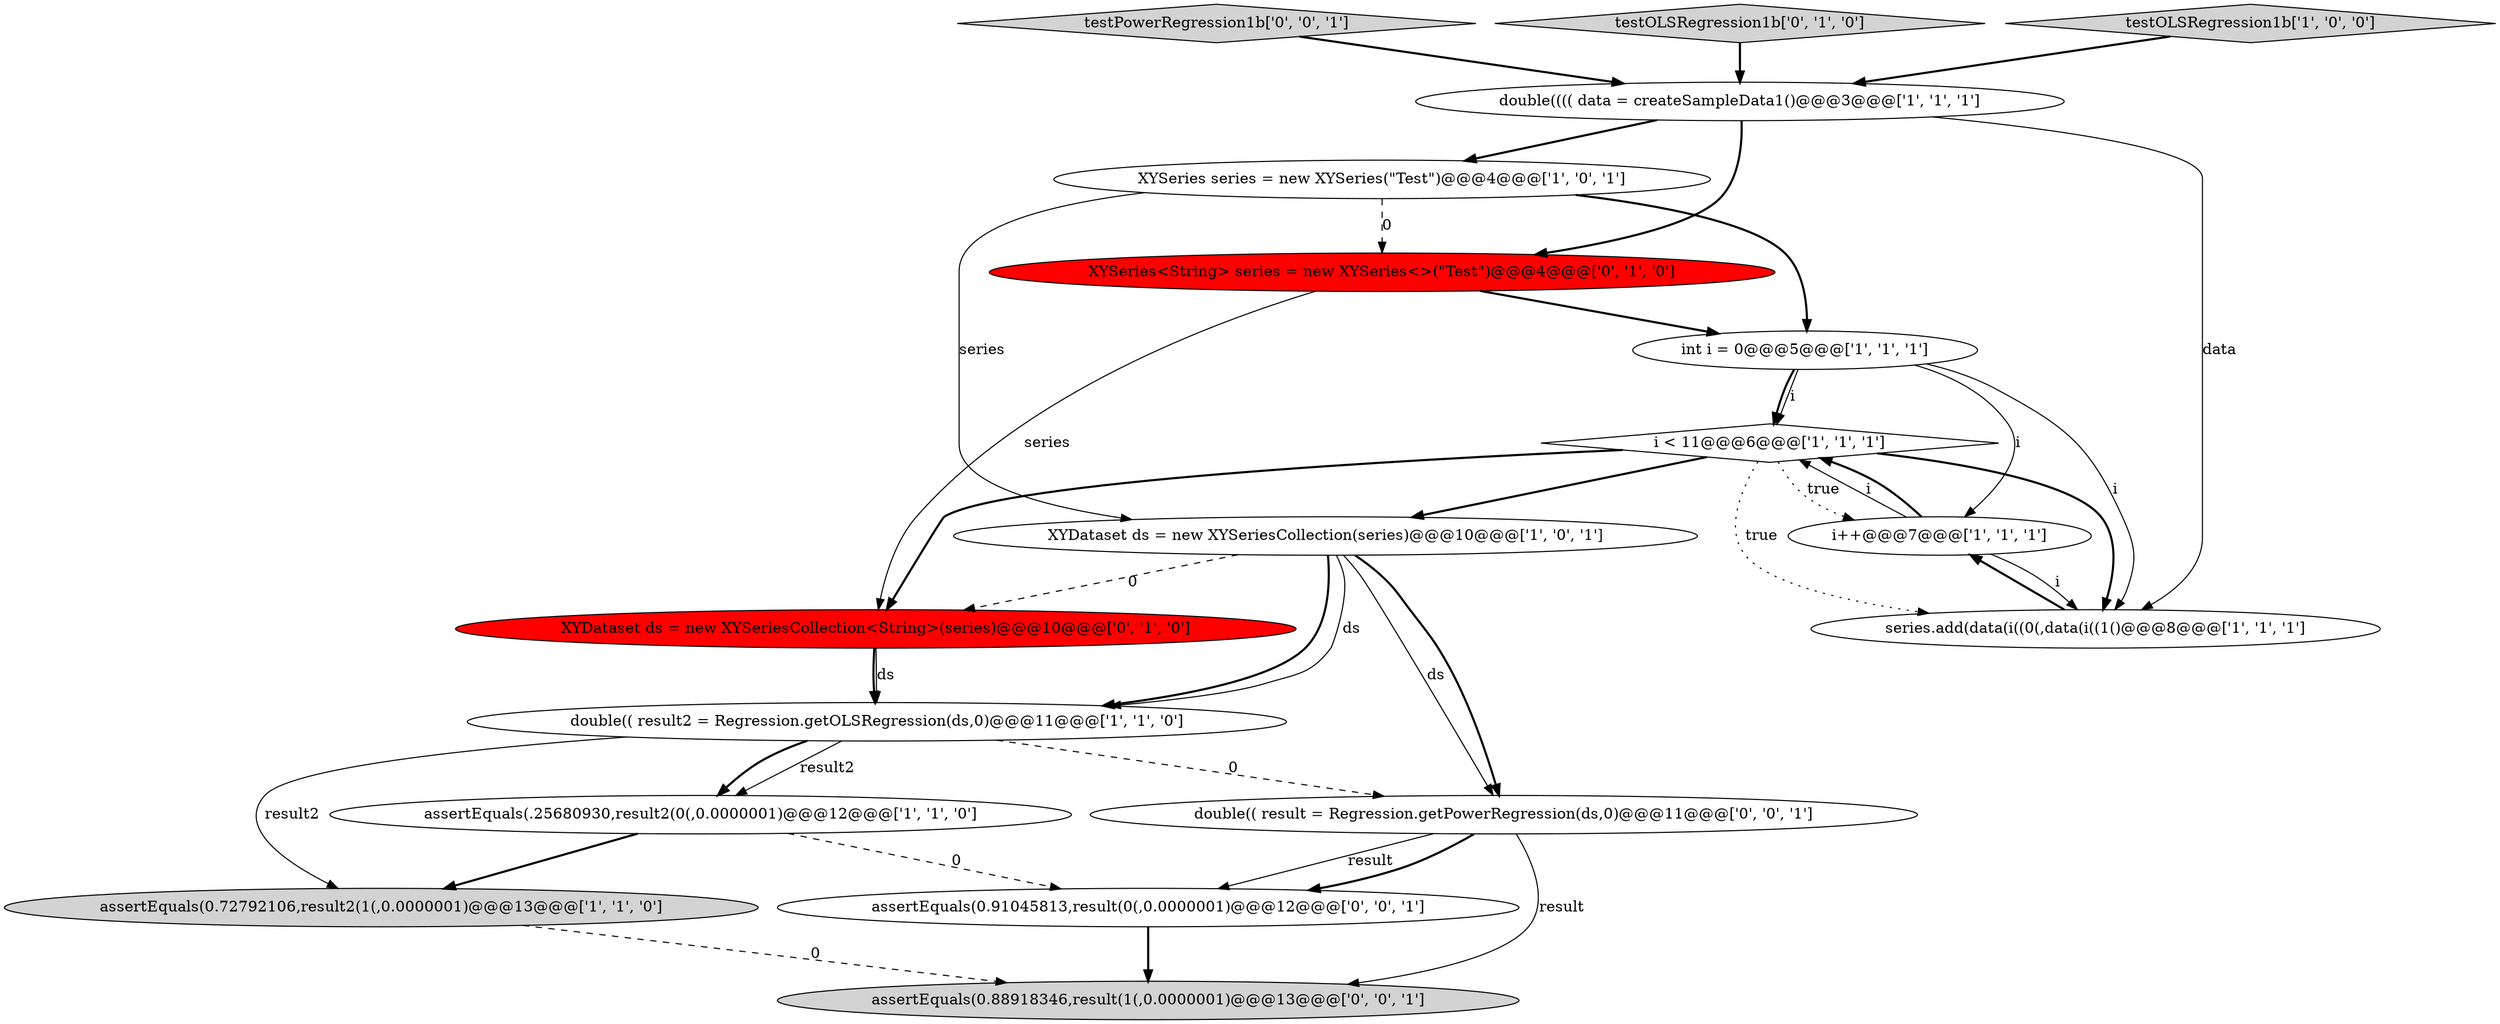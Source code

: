 digraph {
16 [style = filled, label = "testPowerRegression1b['0', '0', '1']", fillcolor = lightgray, shape = diamond image = "AAA0AAABBB3BBB"];
15 [style = filled, label = "assertEquals(0.91045813,result(0(,0.0000001)@@@12@@@['0', '0', '1']", fillcolor = white, shape = ellipse image = "AAA0AAABBB3BBB"];
2 [style = filled, label = "double(((( data = createSampleData1()@@@3@@@['1', '1', '1']", fillcolor = white, shape = ellipse image = "AAA0AAABBB1BBB"];
14 [style = filled, label = "assertEquals(0.88918346,result(1(,0.0000001)@@@13@@@['0', '0', '1']", fillcolor = lightgray, shape = ellipse image = "AAA0AAABBB3BBB"];
0 [style = filled, label = "i < 11@@@6@@@['1', '1', '1']", fillcolor = white, shape = diamond image = "AAA0AAABBB1BBB"];
3 [style = filled, label = "int i = 0@@@5@@@['1', '1', '1']", fillcolor = white, shape = ellipse image = "AAA0AAABBB1BBB"];
11 [style = filled, label = "XYSeries<String> series = new XYSeries<>(\"Test\")@@@4@@@['0', '1', '0']", fillcolor = red, shape = ellipse image = "AAA1AAABBB2BBB"];
12 [style = filled, label = "XYDataset ds = new XYSeriesCollection<String>(series)@@@10@@@['0', '1', '0']", fillcolor = red, shape = ellipse image = "AAA1AAABBB2BBB"];
7 [style = filled, label = "assertEquals(.25680930,result2(0(,0.0000001)@@@12@@@['1', '1', '0']", fillcolor = white, shape = ellipse image = "AAA0AAABBB1BBB"];
17 [style = filled, label = "double(( result = Regression.getPowerRegression(ds,0)@@@11@@@['0', '0', '1']", fillcolor = white, shape = ellipse image = "AAA0AAABBB3BBB"];
6 [style = filled, label = "XYSeries series = new XYSeries(\"Test\")@@@4@@@['1', '0', '1']", fillcolor = white, shape = ellipse image = "AAA0AAABBB1BBB"];
9 [style = filled, label = "double(( result2 = Regression.getOLSRegression(ds,0)@@@11@@@['1', '1', '0']", fillcolor = white, shape = ellipse image = "AAA0AAABBB1BBB"];
13 [style = filled, label = "testOLSRegression1b['0', '1', '0']", fillcolor = lightgray, shape = diamond image = "AAA0AAABBB2BBB"];
8 [style = filled, label = "i++@@@7@@@['1', '1', '1']", fillcolor = white, shape = ellipse image = "AAA0AAABBB1BBB"];
10 [style = filled, label = "testOLSRegression1b['1', '0', '0']", fillcolor = lightgray, shape = diamond image = "AAA0AAABBB1BBB"];
1 [style = filled, label = "series.add(data(i((0(,data(i((1()@@@8@@@['1', '1', '1']", fillcolor = white, shape = ellipse image = "AAA0AAABBB1BBB"];
4 [style = filled, label = "XYDataset ds = new XYSeriesCollection(series)@@@10@@@['1', '0', '1']", fillcolor = white, shape = ellipse image = "AAA0AAABBB1BBB"];
5 [style = filled, label = "assertEquals(0.72792106,result2(1(,0.0000001)@@@13@@@['1', '1', '0']", fillcolor = lightgray, shape = ellipse image = "AAA0AAABBB1BBB"];
4->17 [style = solid, label="ds"];
4->9 [style = bold, label=""];
6->3 [style = bold, label=""];
8->0 [style = solid, label="i"];
5->14 [style = dashed, label="0"];
1->8 [style = bold, label=""];
4->17 [style = bold, label=""];
15->14 [style = bold, label=""];
2->6 [style = bold, label=""];
3->8 [style = solid, label="i"];
0->12 [style = bold, label=""];
6->11 [style = dashed, label="0"];
3->1 [style = solid, label="i"];
16->2 [style = bold, label=""];
9->7 [style = bold, label=""];
12->9 [style = bold, label=""];
3->0 [style = bold, label=""];
4->12 [style = dashed, label="0"];
3->0 [style = solid, label="i"];
8->0 [style = bold, label=""];
0->8 [style = dotted, label="true"];
7->5 [style = bold, label=""];
4->9 [style = solid, label="ds"];
17->14 [style = solid, label="result"];
9->7 [style = solid, label="result2"];
11->3 [style = bold, label=""];
0->4 [style = bold, label=""];
2->1 [style = solid, label="data"];
0->1 [style = bold, label=""];
8->1 [style = solid, label="i"];
17->15 [style = solid, label="result"];
9->17 [style = dashed, label="0"];
17->15 [style = bold, label=""];
9->5 [style = solid, label="result2"];
7->15 [style = dashed, label="0"];
6->4 [style = solid, label="series"];
12->9 [style = solid, label="ds"];
10->2 [style = bold, label=""];
11->12 [style = solid, label="series"];
2->11 [style = bold, label=""];
0->1 [style = dotted, label="true"];
13->2 [style = bold, label=""];
}
